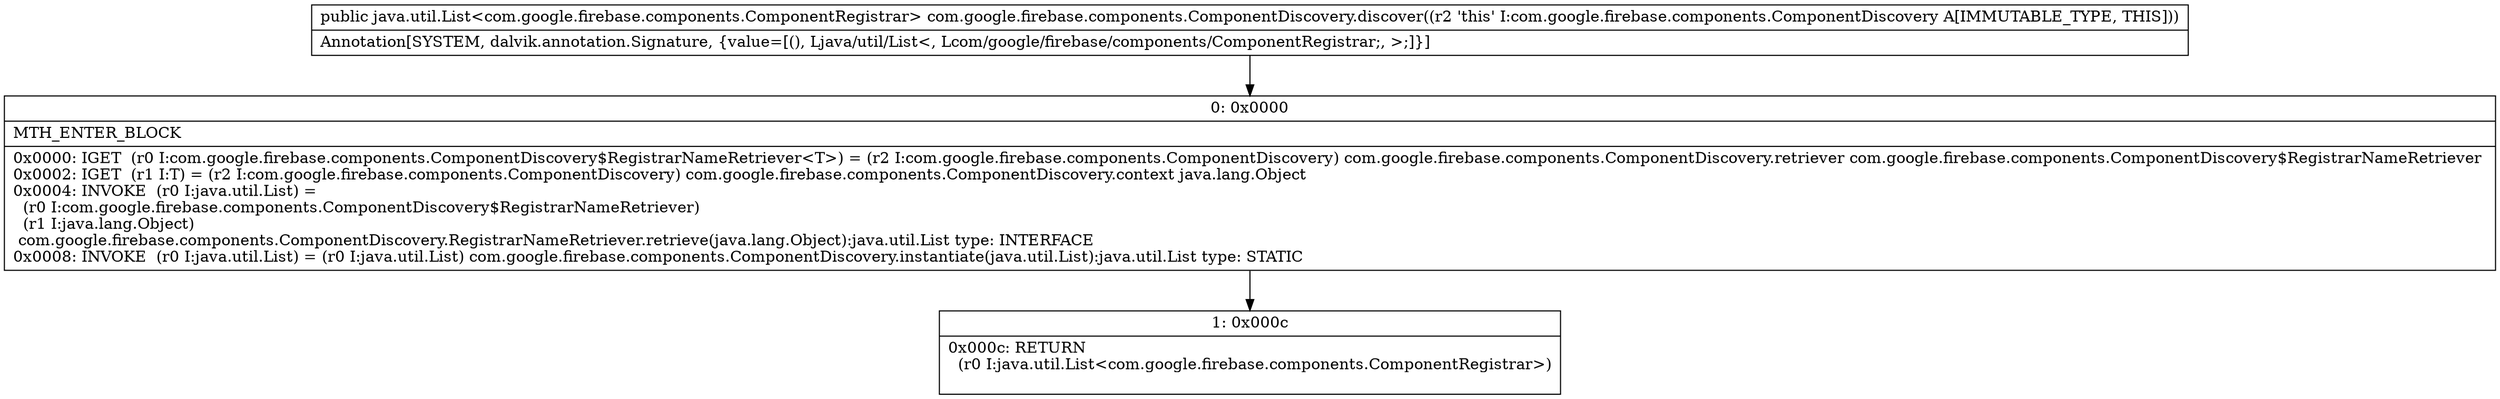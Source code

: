 digraph "CFG forcom.google.firebase.components.ComponentDiscovery.discover()Ljava\/util\/List;" {
Node_0 [shape=record,label="{0\:\ 0x0000|MTH_ENTER_BLOCK\l|0x0000: IGET  (r0 I:com.google.firebase.components.ComponentDiscovery$RegistrarNameRetriever\<T\>) = (r2 I:com.google.firebase.components.ComponentDiscovery) com.google.firebase.components.ComponentDiscovery.retriever com.google.firebase.components.ComponentDiscovery$RegistrarNameRetriever \l0x0002: IGET  (r1 I:T) = (r2 I:com.google.firebase.components.ComponentDiscovery) com.google.firebase.components.ComponentDiscovery.context java.lang.Object \l0x0004: INVOKE  (r0 I:java.util.List) = \l  (r0 I:com.google.firebase.components.ComponentDiscovery$RegistrarNameRetriever)\l  (r1 I:java.lang.Object)\l com.google.firebase.components.ComponentDiscovery.RegistrarNameRetriever.retrieve(java.lang.Object):java.util.List type: INTERFACE \l0x0008: INVOKE  (r0 I:java.util.List) = (r0 I:java.util.List) com.google.firebase.components.ComponentDiscovery.instantiate(java.util.List):java.util.List type: STATIC \l}"];
Node_1 [shape=record,label="{1\:\ 0x000c|0x000c: RETURN  \l  (r0 I:java.util.List\<com.google.firebase.components.ComponentRegistrar\>)\l \l}"];
MethodNode[shape=record,label="{public java.util.List\<com.google.firebase.components.ComponentRegistrar\> com.google.firebase.components.ComponentDiscovery.discover((r2 'this' I:com.google.firebase.components.ComponentDiscovery A[IMMUTABLE_TYPE, THIS]))  | Annotation[SYSTEM, dalvik.annotation.Signature, \{value=[(), Ljava\/util\/List\<, Lcom\/google\/firebase\/components\/ComponentRegistrar;, \>;]\}]\l}"];
MethodNode -> Node_0;
Node_0 -> Node_1;
}

